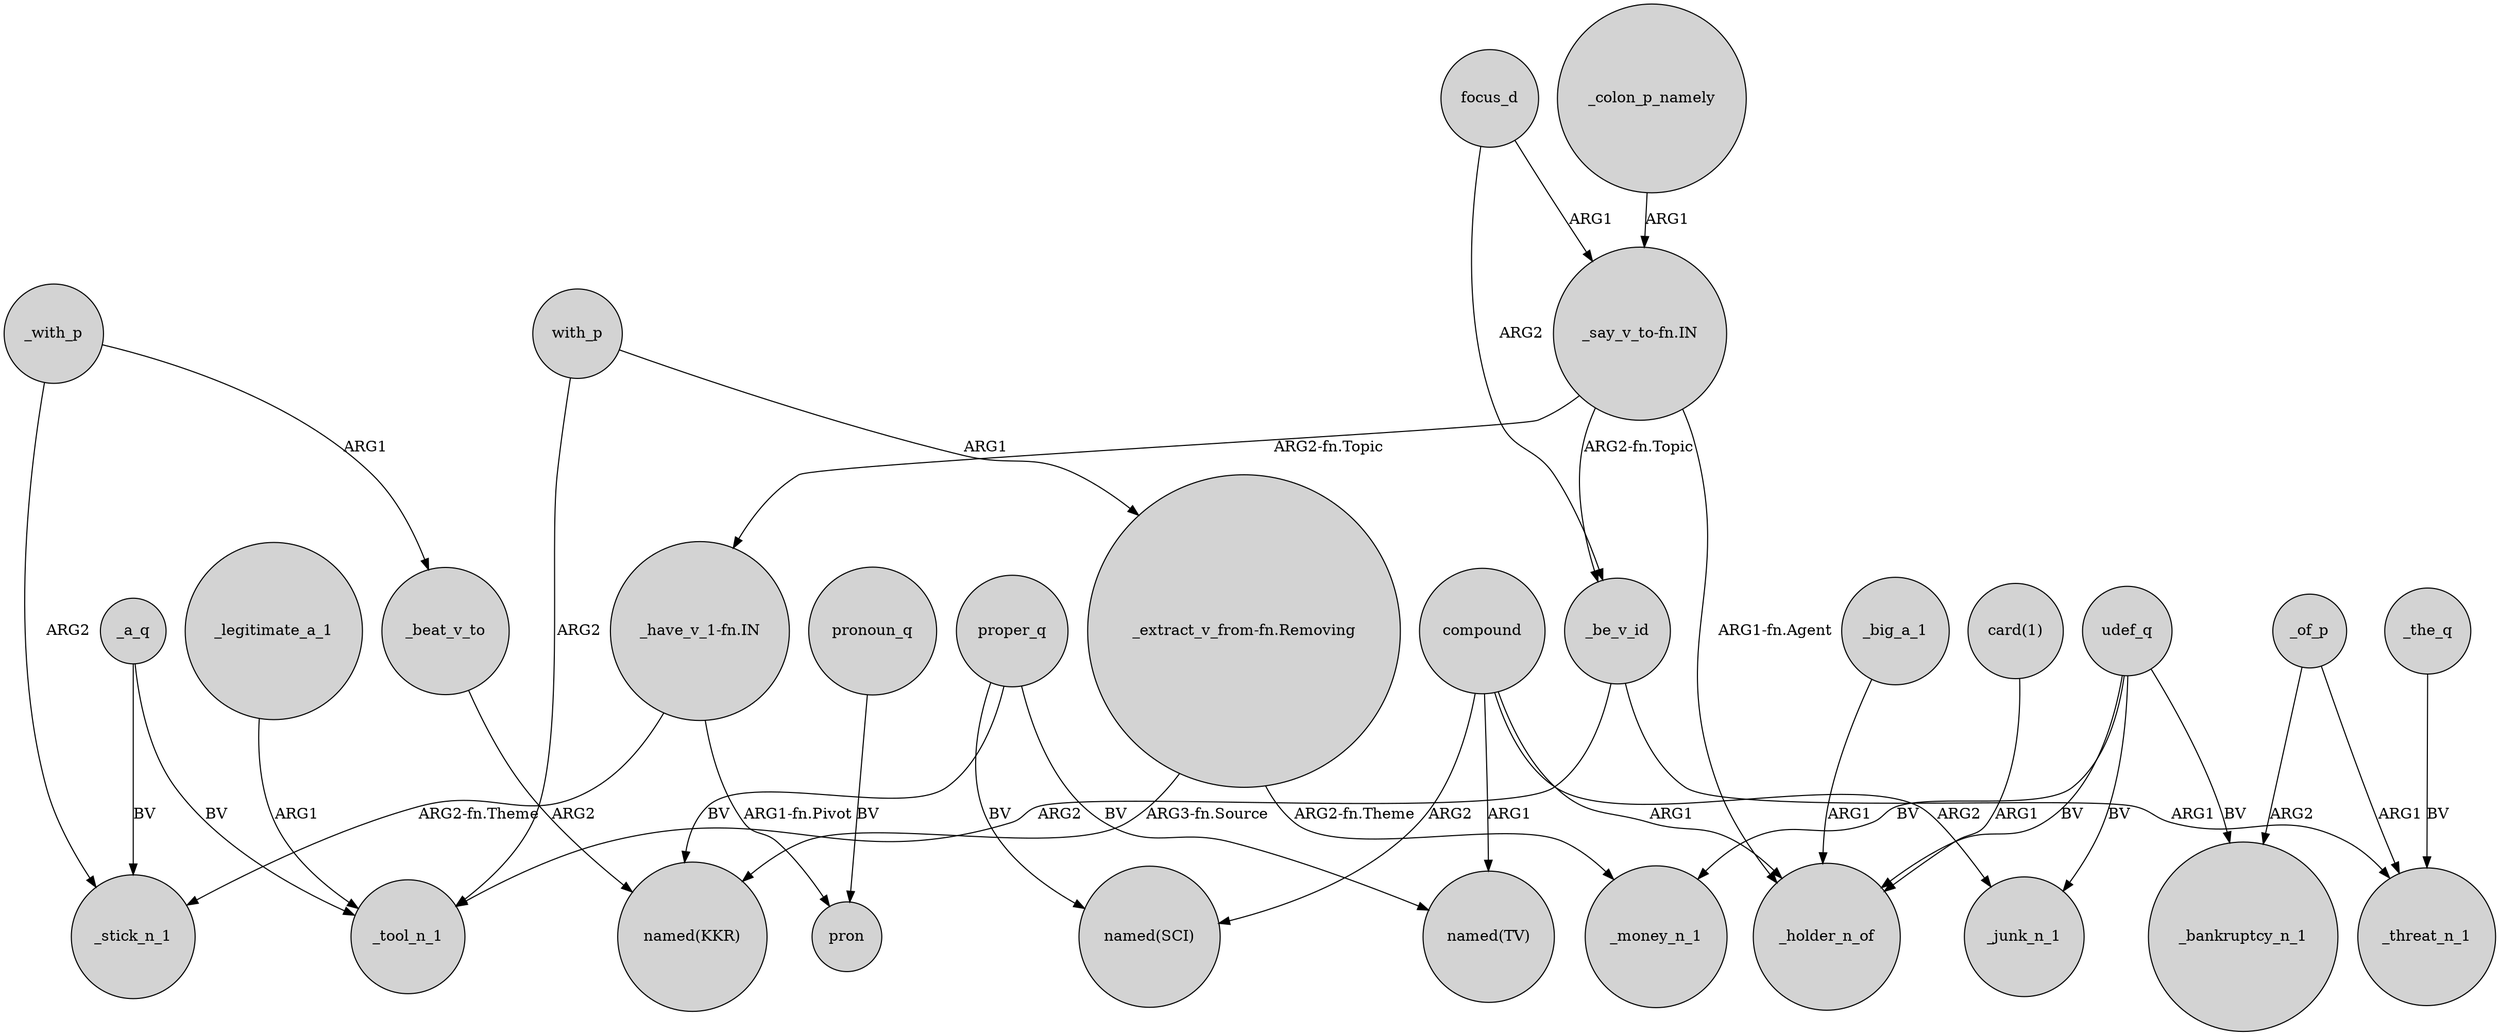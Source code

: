 digraph {
	node [shape=circle style=filled]
	focus_d -> _be_v_id [label=ARG2]
	udef_q -> _money_n_1 [label=BV]
	"_say_v_to-fn.IN" -> _holder_n_of [label="ARG1-fn.Agent"]
	udef_q -> _bankruptcy_n_1 [label=BV]
	_be_v_id -> _tool_n_1 [label=ARG2]
	_the_q -> _threat_n_1 [label=BV]
	with_p -> "_extract_v_from-fn.Removing" [label=ARG1]
	compound -> _junk_n_1 [label=ARG2]
	proper_q -> "named(KKR)" [label=BV]
	compound -> _holder_n_of [label=ARG1]
	proper_q -> "named(TV)" [label=BV]
	"_have_v_1-fn.IN" -> pron [label="ARG1-fn.Pivot"]
	"_have_v_1-fn.IN" -> _stick_n_1 [label="ARG2-fn.Theme"]
	_a_q -> _stick_n_1 [label=BV]
	_with_p -> _stick_n_1 [label=ARG2]
	_be_v_id -> _threat_n_1 [label=ARG1]
	"_say_v_to-fn.IN" -> _be_v_id [label="ARG2-fn.Topic"]
	_a_q -> _tool_n_1 [label=BV]
	_colon_p_namely -> "_say_v_to-fn.IN" [label=ARG1]
	udef_q -> _junk_n_1 [label=BV]
	pronoun_q -> pron [label=BV]
	"card(1)" -> _holder_n_of [label=ARG1]
	_beat_v_to -> "named(KKR)" [label=ARG2]
	with_p -> _tool_n_1 [label=ARG2]
	compound -> "named(SCI)" [label=ARG2]
	udef_q -> _holder_n_of [label=BV]
	proper_q -> "named(SCI)" [label=BV]
	_of_p -> _bankruptcy_n_1 [label=ARG2]
	_with_p -> _beat_v_to [label=ARG1]
	"_say_v_to-fn.IN" -> "_have_v_1-fn.IN" [label="ARG2-fn.Topic"]
	"_extract_v_from-fn.Removing" -> "named(KKR)" [label="ARG3-fn.Source"]
	_of_p -> _threat_n_1 [label=ARG1]
	_legitimate_a_1 -> _tool_n_1 [label=ARG1]
	_big_a_1 -> _holder_n_of [label=ARG1]
	compound -> "named(TV)" [label=ARG1]
	"_extract_v_from-fn.Removing" -> _money_n_1 [label="ARG2-fn.Theme"]
	focus_d -> "_say_v_to-fn.IN" [label=ARG1]
}
